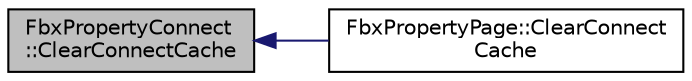 digraph "FbxPropertyConnect::ClearConnectCache"
{
  edge [fontname="Helvetica",fontsize="10",labelfontname="Helvetica",labelfontsize="10"];
  node [fontname="Helvetica",fontsize="10",shape=record];
  rankdir="LR";
  Node1 [label="FbxPropertyConnect\l::ClearConnectCache",height=0.2,width=0.4,color="black", fillcolor="grey75", style="filled", fontcolor="black"];
  Node1 -> Node2 [dir="back",color="midnightblue",fontsize="10",style="solid",fontname="Helvetica"];
  Node2 [label="FbxPropertyPage::ClearConnect\lCache",height=0.2,width=0.4,color="black", fillcolor="white", style="filled",URL="$class_fbx_property_page.html#a782f081a93c92aa0005d5b96c4ee04e8"];
}
